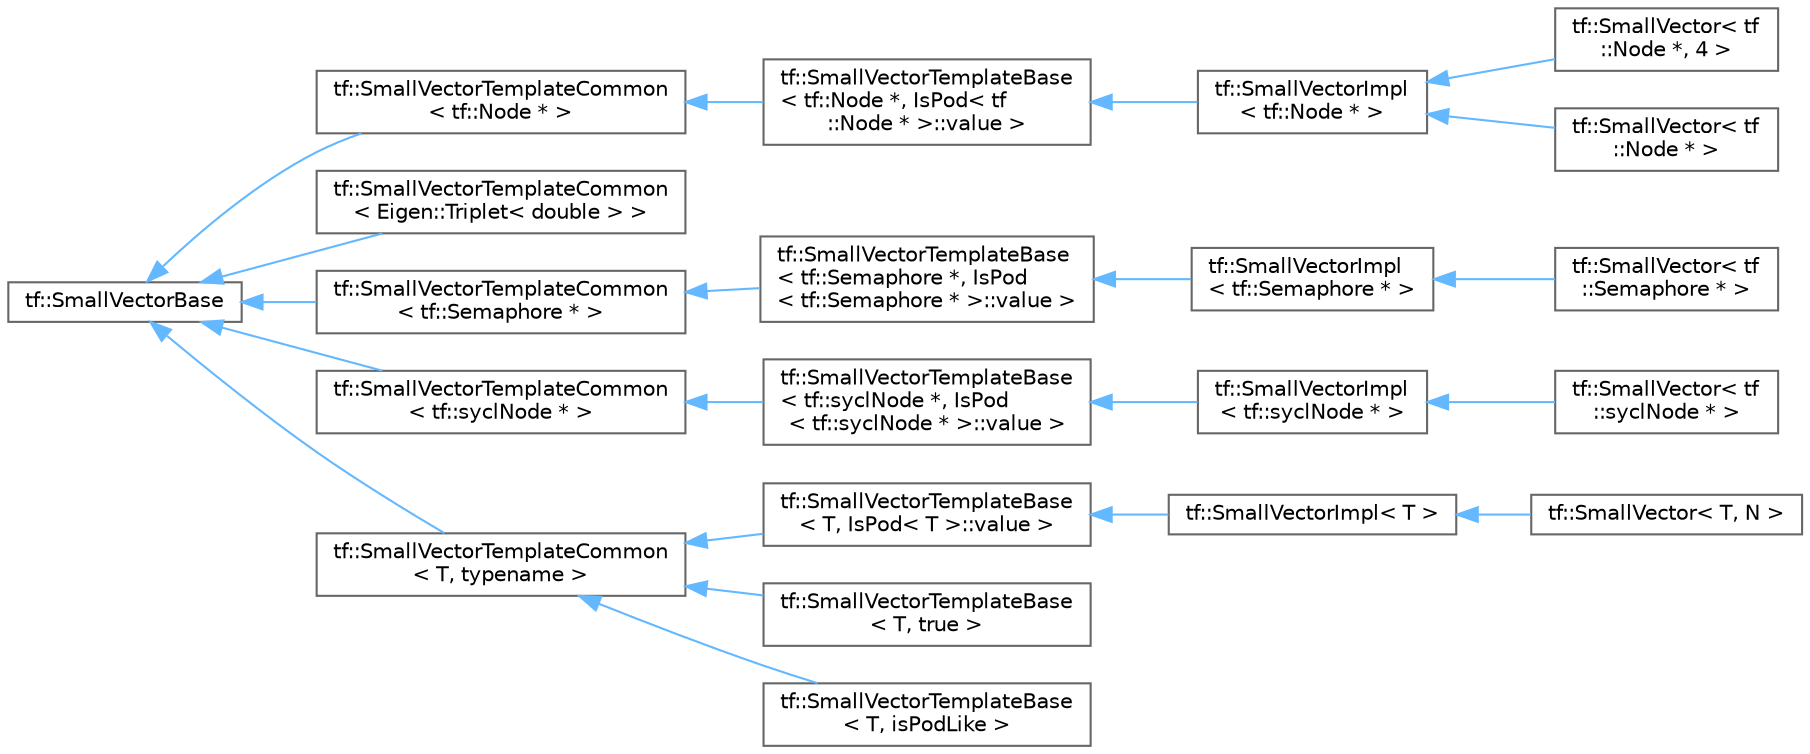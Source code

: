 digraph "类继承关系图"
{
 // LATEX_PDF_SIZE
  bgcolor="transparent";
  edge [fontname=Helvetica,fontsize=10,labelfontname=Helvetica,labelfontsize=10];
  node [fontname=Helvetica,fontsize=10,shape=box,height=0.2,width=0.4];
  rankdir="LR";
  Node0 [id="Node000000",label="tf::SmallVectorBase",height=0.2,width=0.4,color="grey40", fillcolor="white", style="filled",URL="$classtf_1_1_small_vector_base.html",tooltip=" "];
  Node0 -> Node1 [id="edge7332_Node000000_Node000001",dir="back",color="steelblue1",style="solid",tooltip=" "];
  Node1 [id="Node000001",label="tf::SmallVectorTemplateCommon\l\< tf::Node * \>",height=0.2,width=0.4,color="grey40", fillcolor="white", style="filled",URL="$classtf_1_1_small_vector_template_common.html",tooltip=" "];
  Node1 -> Node2 [id="edge7333_Node000001_Node000002",dir="back",color="steelblue1",style="solid",tooltip=" "];
  Node2 [id="Node000002",label="tf::SmallVectorTemplateBase\l\< tf::Node *, IsPod\< tf\l::Node * \>::value \>",height=0.2,width=0.4,color="grey40", fillcolor="white", style="filled",URL="$classtf_1_1_small_vector_template_base.html",tooltip=" "];
  Node2 -> Node3 [id="edge7334_Node000002_Node000003",dir="back",color="steelblue1",style="solid",tooltip=" "];
  Node3 [id="Node000003",label="tf::SmallVectorImpl\l\< tf::Node * \>",height=0.2,width=0.4,color="grey40", fillcolor="white", style="filled",URL="$classtf_1_1_small_vector_impl.html",tooltip=" "];
  Node3 -> Node4 [id="edge7335_Node000003_Node000004",dir="back",color="steelblue1",style="solid",tooltip=" "];
  Node4 [id="Node000004",label="tf::SmallVector\< tf\l::Node *, 4 \>",height=0.2,width=0.4,color="grey40", fillcolor="white", style="filled",URL="$classtf_1_1_small_vector.html",tooltip=" "];
  Node3 -> Node5 [id="edge7336_Node000003_Node000005",dir="back",color="steelblue1",style="solid",tooltip=" "];
  Node5 [id="Node000005",label="tf::SmallVector\< tf\l::Node * \>",height=0.2,width=0.4,color="grey40", fillcolor="white", style="filled",URL="$classtf_1_1_small_vector.html",tooltip=" "];
  Node0 -> Node6 [id="edge7337_Node000000_Node000006",dir="back",color="steelblue1",style="solid",tooltip=" "];
  Node6 [id="Node000006",label="tf::SmallVectorTemplateCommon\l\< Eigen::Triplet\< double \> \>",height=0.2,width=0.4,color="grey40", fillcolor="white", style="filled",URL="$classtf_1_1_small_vector_template_common.html",tooltip=" "];
  Node0 -> Node7 [id="edge7338_Node000000_Node000007",dir="back",color="steelblue1",style="solid",tooltip=" "];
  Node7 [id="Node000007",label="tf::SmallVectorTemplateCommon\l\< tf::Semaphore * \>",height=0.2,width=0.4,color="grey40", fillcolor="white", style="filled",URL="$classtf_1_1_small_vector_template_common.html",tooltip=" "];
  Node7 -> Node8 [id="edge7339_Node000007_Node000008",dir="back",color="steelblue1",style="solid",tooltip=" "];
  Node8 [id="Node000008",label="tf::SmallVectorTemplateBase\l\< tf::Semaphore *, IsPod\l\< tf::Semaphore * \>::value \>",height=0.2,width=0.4,color="grey40", fillcolor="white", style="filled",URL="$classtf_1_1_small_vector_template_base.html",tooltip=" "];
  Node8 -> Node9 [id="edge7340_Node000008_Node000009",dir="back",color="steelblue1",style="solid",tooltip=" "];
  Node9 [id="Node000009",label="tf::SmallVectorImpl\l\< tf::Semaphore * \>",height=0.2,width=0.4,color="grey40", fillcolor="white", style="filled",URL="$classtf_1_1_small_vector_impl.html",tooltip=" "];
  Node9 -> Node10 [id="edge7341_Node000009_Node000010",dir="back",color="steelblue1",style="solid",tooltip=" "];
  Node10 [id="Node000010",label="tf::SmallVector\< tf\l::Semaphore * \>",height=0.2,width=0.4,color="grey40", fillcolor="white", style="filled",URL="$classtf_1_1_small_vector.html",tooltip=" "];
  Node0 -> Node11 [id="edge7342_Node000000_Node000011",dir="back",color="steelblue1",style="solid",tooltip=" "];
  Node11 [id="Node000011",label="tf::SmallVectorTemplateCommon\l\< tf::syclNode * \>",height=0.2,width=0.4,color="grey40", fillcolor="white", style="filled",URL="$classtf_1_1_small_vector_template_common.html",tooltip=" "];
  Node11 -> Node12 [id="edge7343_Node000011_Node000012",dir="back",color="steelblue1",style="solid",tooltip=" "];
  Node12 [id="Node000012",label="tf::SmallVectorTemplateBase\l\< tf::syclNode *, IsPod\l\< tf::syclNode * \>::value \>",height=0.2,width=0.4,color="grey40", fillcolor="white", style="filled",URL="$classtf_1_1_small_vector_template_base.html",tooltip=" "];
  Node12 -> Node13 [id="edge7344_Node000012_Node000013",dir="back",color="steelblue1",style="solid",tooltip=" "];
  Node13 [id="Node000013",label="tf::SmallVectorImpl\l\< tf::syclNode * \>",height=0.2,width=0.4,color="grey40", fillcolor="white", style="filled",URL="$classtf_1_1_small_vector_impl.html",tooltip=" "];
  Node13 -> Node14 [id="edge7345_Node000013_Node000014",dir="back",color="steelblue1",style="solid",tooltip=" "];
  Node14 [id="Node000014",label="tf::SmallVector\< tf\l::syclNode * \>",height=0.2,width=0.4,color="grey40", fillcolor="white", style="filled",URL="$classtf_1_1_small_vector.html",tooltip=" "];
  Node0 -> Node15 [id="edge7346_Node000000_Node000015",dir="back",color="steelblue1",style="solid",tooltip=" "];
  Node15 [id="Node000015",label="tf::SmallVectorTemplateCommon\l\< T, typename \>",height=0.2,width=0.4,color="grey40", fillcolor="white", style="filled",URL="$classtf_1_1_small_vector_template_common.html",tooltip=" "];
  Node15 -> Node16 [id="edge7347_Node000015_Node000016",dir="back",color="steelblue1",style="solid",tooltip=" "];
  Node16 [id="Node000016",label="tf::SmallVectorTemplateBase\l\< T, IsPod\< T \>::value \>",height=0.2,width=0.4,color="grey40", fillcolor="white", style="filled",URL="$classtf_1_1_small_vector_template_base.html",tooltip=" "];
  Node16 -> Node17 [id="edge7348_Node000016_Node000017",dir="back",color="steelblue1",style="solid",tooltip=" "];
  Node17 [id="Node000017",label="tf::SmallVectorImpl\< T \>",height=0.2,width=0.4,color="grey40", fillcolor="white", style="filled",URL="$classtf_1_1_small_vector_impl.html",tooltip=" "];
  Node17 -> Node18 [id="edge7349_Node000017_Node000018",dir="back",color="steelblue1",style="solid",tooltip=" "];
  Node18 [id="Node000018",label="tf::SmallVector\< T, N \>",height=0.2,width=0.4,color="grey40", fillcolor="white", style="filled",URL="$classtf_1_1_small_vector.html",tooltip="class to define a vector optimized for small array"];
  Node15 -> Node19 [id="edge7350_Node000015_Node000019",dir="back",color="steelblue1",style="solid",tooltip=" "];
  Node19 [id="Node000019",label="tf::SmallVectorTemplateBase\l\< T, true \>",height=0.2,width=0.4,color="grey40", fillcolor="white", style="filled",URL="$classtf_1_1_small_vector_template_base_3_01_t_00_01true_01_4.html",tooltip=" "];
  Node15 -> Node20 [id="edge7351_Node000015_Node000020",dir="back",color="steelblue1",style="solid",tooltip=" "];
  Node20 [id="Node000020",label="tf::SmallVectorTemplateBase\l\< T, isPodLike \>",height=0.2,width=0.4,color="grey40", fillcolor="white", style="filled",URL="$classtf_1_1_small_vector_template_base.html",tooltip=" "];
}
